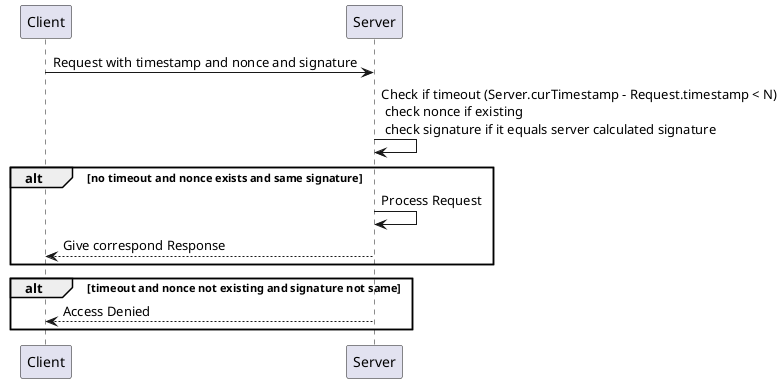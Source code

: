 @startuml prevent replay attack with timestamp and nonce and signature
'https://plantuml.com/sequence-diagram

' autonumber
' credential algorithm:
' HTTPS/TLS

' signature algorithm:
' HmacSHA256
' HmacSHA1

Client -> Server: Request with timestamp and nonce and signature
Server -> Server: Check if timeout (Server.curTimestamp - Request.timestamp < N)\n check nonce if existing \n check signature if it equals server calculated signature
alt no timeout and nonce exists and same signature
    Server -> Server: Process Request
    Client <-- Server: Give correspond Response
end

alt timeout and nonce not existing and signature not same
    Client <-- Server: Access Denied
end
@enduml